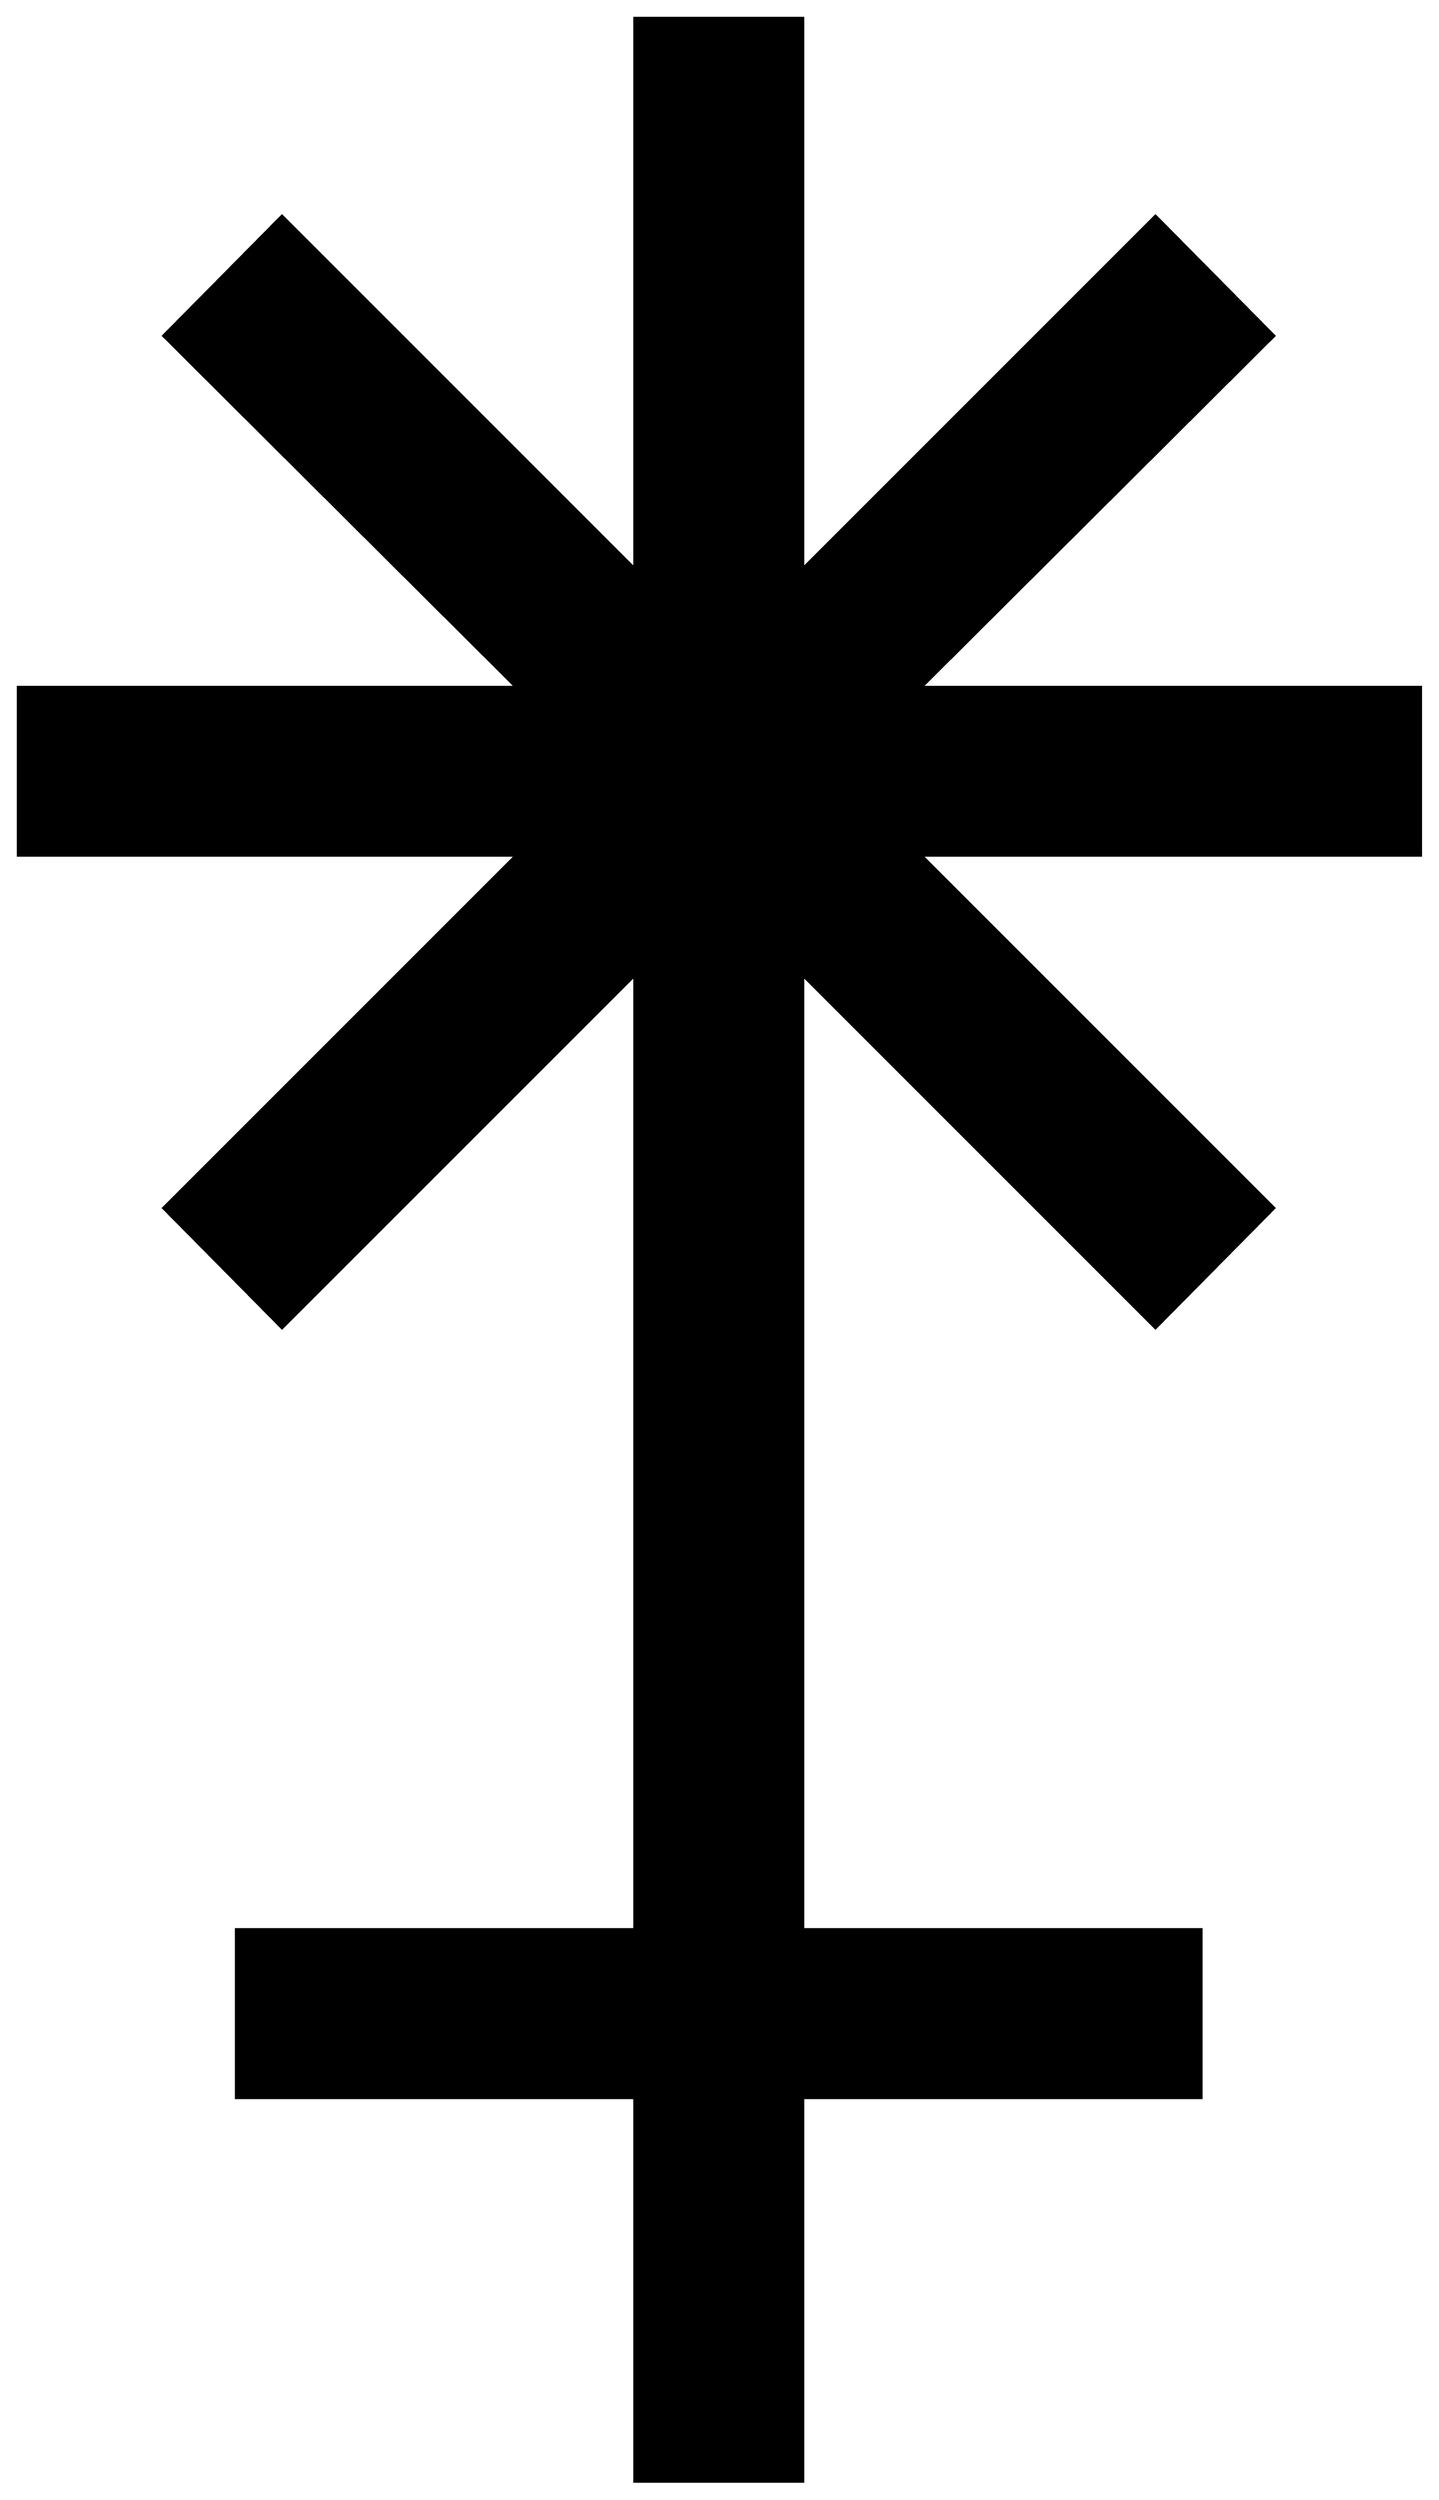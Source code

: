 


\begin{tikzpicture}[y=0.80pt, x=0.80pt, yscale=-1.0, xscale=1.0, inner sep=0pt, outer sep=0pt]
\begin{scope}[shift={(100.0,1629.0)},nonzero rule]
  \path[draw=.,fill=.,line width=1.600pt] (1258.0,-798.0) --
    (887.0,-798.0) -- (1149.0,-536.0) -- (1061.0,-447.0) --
    (799.0,-709.0) -- (799.0,0.0) -- (1095.0,0.0) --
    (1095.0,125.0) -- (799.0,125.0) -- (799.0,410.0) --
    (674.0,410.0) -- (674.0,125.0) -- (378.0,125.0) --
    (378.0,0.0) -- (674.0,0.0) -- (674.0,-709.0) --
    (412.0,-447.0) -- (324.0,-536.0) -- (586.0,-798.0) --
    (216.0,-798.0) -- (216.0,-923.0) -- (586.0,-923.0) --
    (324.0,-1184.0) -- (412.0,-1273.0) -- (674.0,-1011.0) --
    (674.0,-1420.0) -- (799.0,-1420.0) -- (799.0,-1011.0) --
    (1061.0,-1273.0) -- (1149.0,-1184.0) -- (887.0,-923.0) --
    (1258.0,-923.0) -- (1258.0,-798.0) -- cycle;
\end{scope}

\end{tikzpicture}


